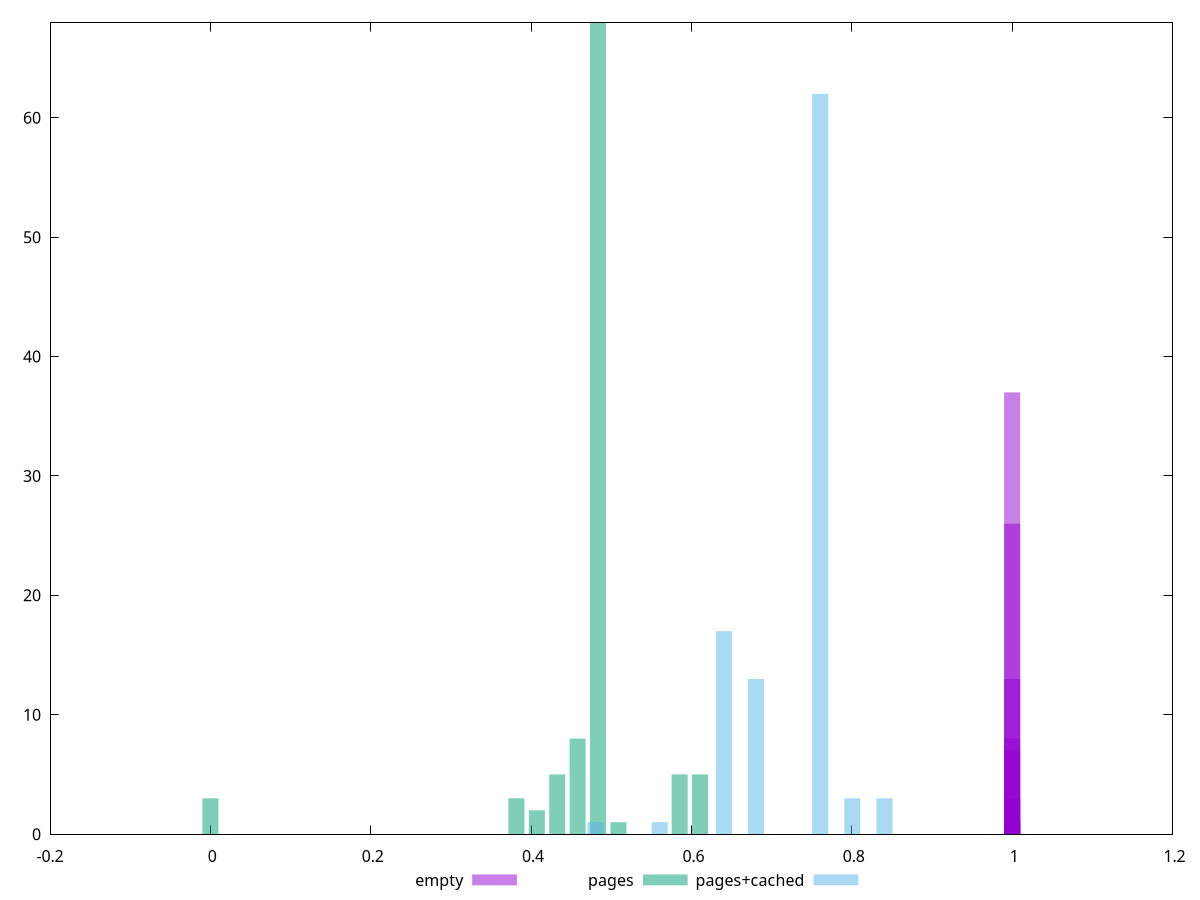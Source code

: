 $_empty <<EOF
0.9999999219557156 1
0.9999999403687836 37
0.9999999425350269 8
0.9999999436181486 7
0.999999939285662 26
0.9999999414519053 13
0.9999999338700537 3
0.9999999382025403 3
0.9999999327869321 1
0.9999999349531754 1
EOF
$_pages <<EOF
0 3
0.48353491455115966 68
0.45808570852215125 8
0.6107809446962016 5
0.43263650249314284 5
0.40718729646413443 2
0.5853317386671932 5
0.381738090435126 3
0.5089841205801681 1
EOF
$_pagesCached <<EOF
0.4803968041717539 1
0.6405290722290052 17
0.7606282732719437 62
0.8006613402862566 3
0.6805621392433181 13
0.8406944073005693 3
0.5604629382003796 1
EOF
set key outside below
set terminal pngcairo
set output "report_00005_2020-11-02T22-26-11.212Z/speed-index/speed-index_empty_pages_pages+cached+hist.png"
set boxwidth 0.01999999887236297
set style fill transparent solid 0.5 noborder
set yrange [0:68]
plot $_empty title "empty" with boxes ,$_pages title "pages" with boxes ,$_pagesCached title "pages+cached" with boxes ,